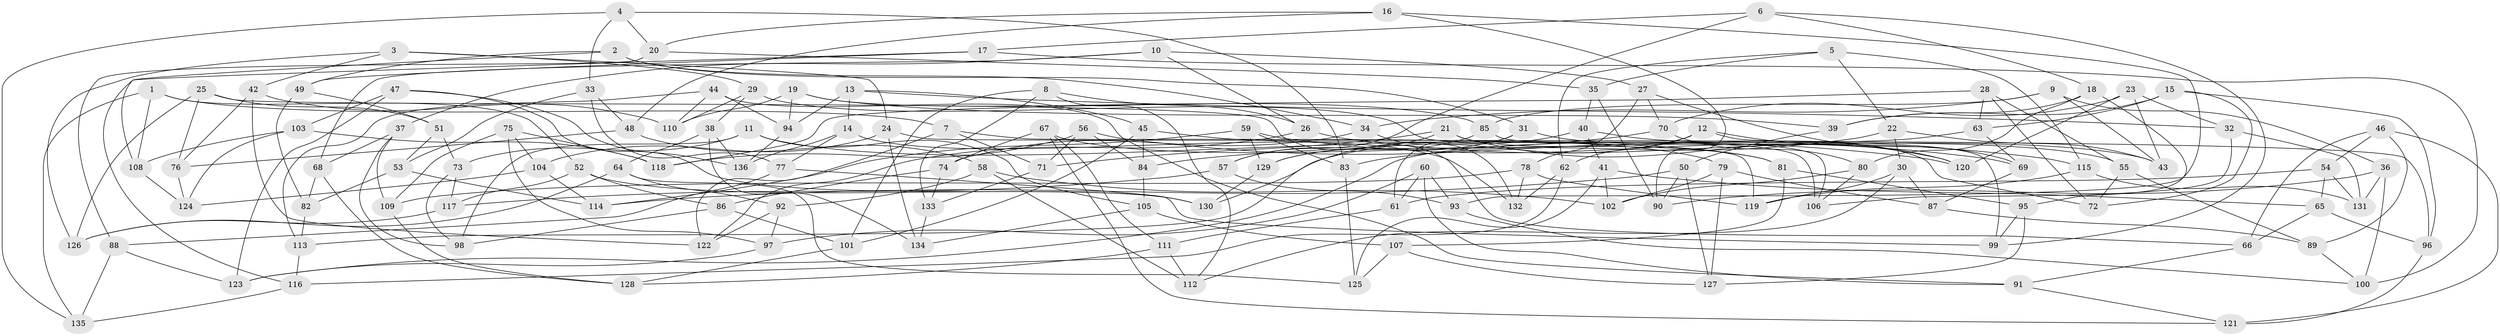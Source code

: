 // coarse degree distribution, {8: 0.19047619047619047, 5: 0.11904761904761904, 6: 0.21428571428571427, 10: 0.047619047619047616, 9: 0.11904761904761904, 7: 0.14285714285714285, 11: 0.023809523809523808, 4: 0.09523809523809523, 3: 0.023809523809523808, 12: 0.023809523809523808}
// Generated by graph-tools (version 1.1) at 2025/53/03/04/25 22:53:58]
// undirected, 136 vertices, 272 edges
graph export_dot {
  node [color=gray90,style=filled];
  1;
  2;
  3;
  4;
  5;
  6;
  7;
  8;
  9;
  10;
  11;
  12;
  13;
  14;
  15;
  16;
  17;
  18;
  19;
  20;
  21;
  22;
  23;
  24;
  25;
  26;
  27;
  28;
  29;
  30;
  31;
  32;
  33;
  34;
  35;
  36;
  37;
  38;
  39;
  40;
  41;
  42;
  43;
  44;
  45;
  46;
  47;
  48;
  49;
  50;
  51;
  52;
  53;
  54;
  55;
  56;
  57;
  58;
  59;
  60;
  61;
  62;
  63;
  64;
  65;
  66;
  67;
  68;
  69;
  70;
  71;
  72;
  73;
  74;
  75;
  76;
  77;
  78;
  79;
  80;
  81;
  82;
  83;
  84;
  85;
  86;
  87;
  88;
  89;
  90;
  91;
  92;
  93;
  94;
  95;
  96;
  97;
  98;
  99;
  100;
  101;
  102;
  103;
  104;
  105;
  106;
  107;
  108;
  109;
  110;
  111;
  112;
  113;
  114;
  115;
  116;
  117;
  118;
  119;
  120;
  121;
  122;
  123;
  124;
  125;
  126;
  127;
  128;
  129;
  130;
  131;
  132;
  133;
  134;
  135;
  136;
  1 -- 52;
  1 -- 135;
  1 -- 7;
  1 -- 108;
  2 -- 49;
  2 -- 108;
  2 -- 34;
  2 -- 31;
  3 -- 24;
  3 -- 29;
  3 -- 42;
  3 -- 126;
  4 -- 83;
  4 -- 20;
  4 -- 135;
  4 -- 33;
  5 -- 115;
  5 -- 35;
  5 -- 62;
  5 -- 22;
  6 -- 57;
  6 -- 99;
  6 -- 17;
  6 -- 18;
  7 -- 122;
  7 -- 71;
  7 -- 119;
  8 -- 112;
  8 -- 133;
  8 -- 26;
  8 -- 101;
  9 -- 36;
  9 -- 43;
  9 -- 34;
  9 -- 85;
  10 -- 37;
  10 -- 68;
  10 -- 26;
  10 -- 27;
  11 -- 98;
  11 -- 105;
  11 -- 79;
  11 -- 73;
  12 -- 120;
  12 -- 62;
  12 -- 99;
  12 -- 130;
  13 -- 94;
  13 -- 14;
  13 -- 45;
  13 -- 32;
  14 -- 136;
  14 -- 77;
  14 -- 132;
  15 -- 96;
  15 -- 63;
  15 -- 39;
  15 -- 72;
  16 -- 93;
  16 -- 48;
  16 -- 90;
  16 -- 20;
  17 -- 116;
  17 -- 100;
  17 -- 49;
  18 -- 95;
  18 -- 39;
  18 -- 80;
  19 -- 110;
  19 -- 39;
  19 -- 94;
  19 -- 85;
  20 -- 88;
  20 -- 35;
  21 -- 57;
  21 -- 72;
  21 -- 120;
  21 -- 71;
  22 -- 43;
  22 -- 83;
  22 -- 30;
  23 -- 43;
  23 -- 32;
  23 -- 120;
  23 -- 70;
  24 -- 134;
  24 -- 96;
  24 -- 104;
  25 -- 126;
  25 -- 66;
  25 -- 76;
  25 -- 51;
  26 -- 122;
  26 -- 115;
  27 -- 78;
  27 -- 70;
  27 -- 69;
  28 -- 55;
  28 -- 63;
  28 -- 118;
  28 -- 72;
  29 -- 106;
  29 -- 38;
  29 -- 110;
  30 -- 112;
  30 -- 87;
  30 -- 119;
  31 -- 61;
  31 -- 43;
  31 -- 129;
  32 -- 106;
  32 -- 131;
  33 -- 77;
  33 -- 53;
  33 -- 48;
  34 -- 132;
  34 -- 74;
  35 -- 90;
  35 -- 40;
  36 -- 100;
  36 -- 90;
  36 -- 131;
  37 -- 109;
  37 -- 98;
  37 -- 68;
  38 -- 136;
  38 -- 134;
  38 -- 64;
  39 -- 50;
  40 -- 41;
  40 -- 113;
  40 -- 55;
  41 -- 102;
  41 -- 65;
  41 -- 125;
  42 -- 110;
  42 -- 76;
  42 -- 122;
  44 -- 91;
  44 -- 113;
  44 -- 94;
  44 -- 110;
  45 -- 101;
  45 -- 84;
  45 -- 81;
  46 -- 121;
  46 -- 89;
  46 -- 54;
  46 -- 66;
  47 -- 130;
  47 -- 123;
  47 -- 136;
  47 -- 103;
  48 -- 58;
  48 -- 76;
  49 -- 51;
  49 -- 82;
  50 -- 127;
  50 -- 90;
  50 -- 114;
  51 -- 53;
  51 -- 73;
  52 -- 117;
  52 -- 130;
  52 -- 86;
  53 -- 82;
  53 -- 114;
  54 -- 61;
  54 -- 131;
  54 -- 65;
  55 -- 89;
  55 -- 72;
  56 -- 120;
  56 -- 71;
  56 -- 118;
  56 -- 84;
  57 -- 117;
  57 -- 93;
  58 -- 112;
  58 -- 102;
  58 -- 92;
  59 -- 129;
  59 -- 83;
  59 -- 114;
  59 -- 69;
  60 -- 97;
  60 -- 61;
  60 -- 93;
  60 -- 91;
  61 -- 111;
  62 -- 116;
  62 -- 132;
  63 -- 123;
  63 -- 69;
  64 -- 126;
  64 -- 92;
  64 -- 125;
  65 -- 66;
  65 -- 96;
  66 -- 91;
  67 -- 81;
  67 -- 74;
  67 -- 121;
  67 -- 111;
  68 -- 82;
  68 -- 128;
  69 -- 87;
  70 -- 84;
  70 -- 80;
  71 -- 133;
  73 -- 98;
  73 -- 117;
  74 -- 133;
  74 -- 86;
  75 -- 97;
  75 -- 109;
  75 -- 104;
  75 -- 118;
  76 -- 124;
  77 -- 99;
  77 -- 88;
  78 -- 132;
  78 -- 119;
  78 -- 109;
  79 -- 102;
  79 -- 127;
  79 -- 87;
  80 -- 102;
  80 -- 106;
  81 -- 107;
  81 -- 95;
  82 -- 113;
  83 -- 125;
  84 -- 105;
  85 -- 129;
  85 -- 106;
  86 -- 101;
  86 -- 98;
  87 -- 89;
  88 -- 123;
  88 -- 135;
  89 -- 100;
  91 -- 121;
  92 -- 122;
  92 -- 97;
  93 -- 100;
  94 -- 136;
  95 -- 127;
  95 -- 99;
  96 -- 121;
  97 -- 123;
  101 -- 128;
  103 -- 118;
  103 -- 124;
  103 -- 108;
  104 -- 124;
  104 -- 114;
  105 -- 107;
  105 -- 134;
  107 -- 127;
  107 -- 125;
  108 -- 124;
  109 -- 128;
  111 -- 128;
  111 -- 112;
  113 -- 116;
  115 -- 119;
  115 -- 131;
  116 -- 135;
  117 -- 126;
  129 -- 130;
  133 -- 134;
}
